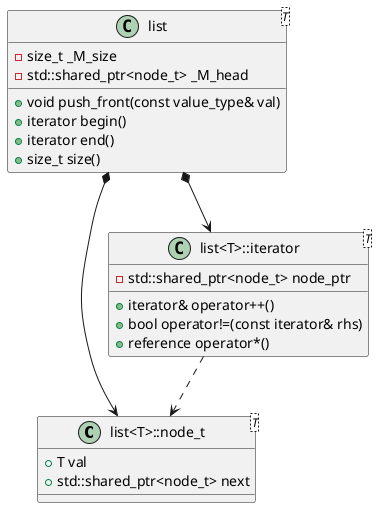 @startuml uml_list

class "list<T>::node_t"<T> {
    + T val
    + std::shared_ptr<node_t> next
}

class list<T> {
    - size_t _M_size
    - std::shared_ptr<node_t> _M_head

    + void push_front(const value_type& val)
    + iterator begin()
    + iterator end()
    + size_t size()
}

class "list<T>::iterator"<T> {
    - std::shared_ptr<node_t> node_ptr

    + iterator& operator++()
    + bool operator!=(const iterator& rhs)
    + reference operator*()
}

list *--> "list<T>::iterator"
list *--> "list<T>::node_t"
"list<T>::iterator" ..> "list<T>::node_t"


@enduml